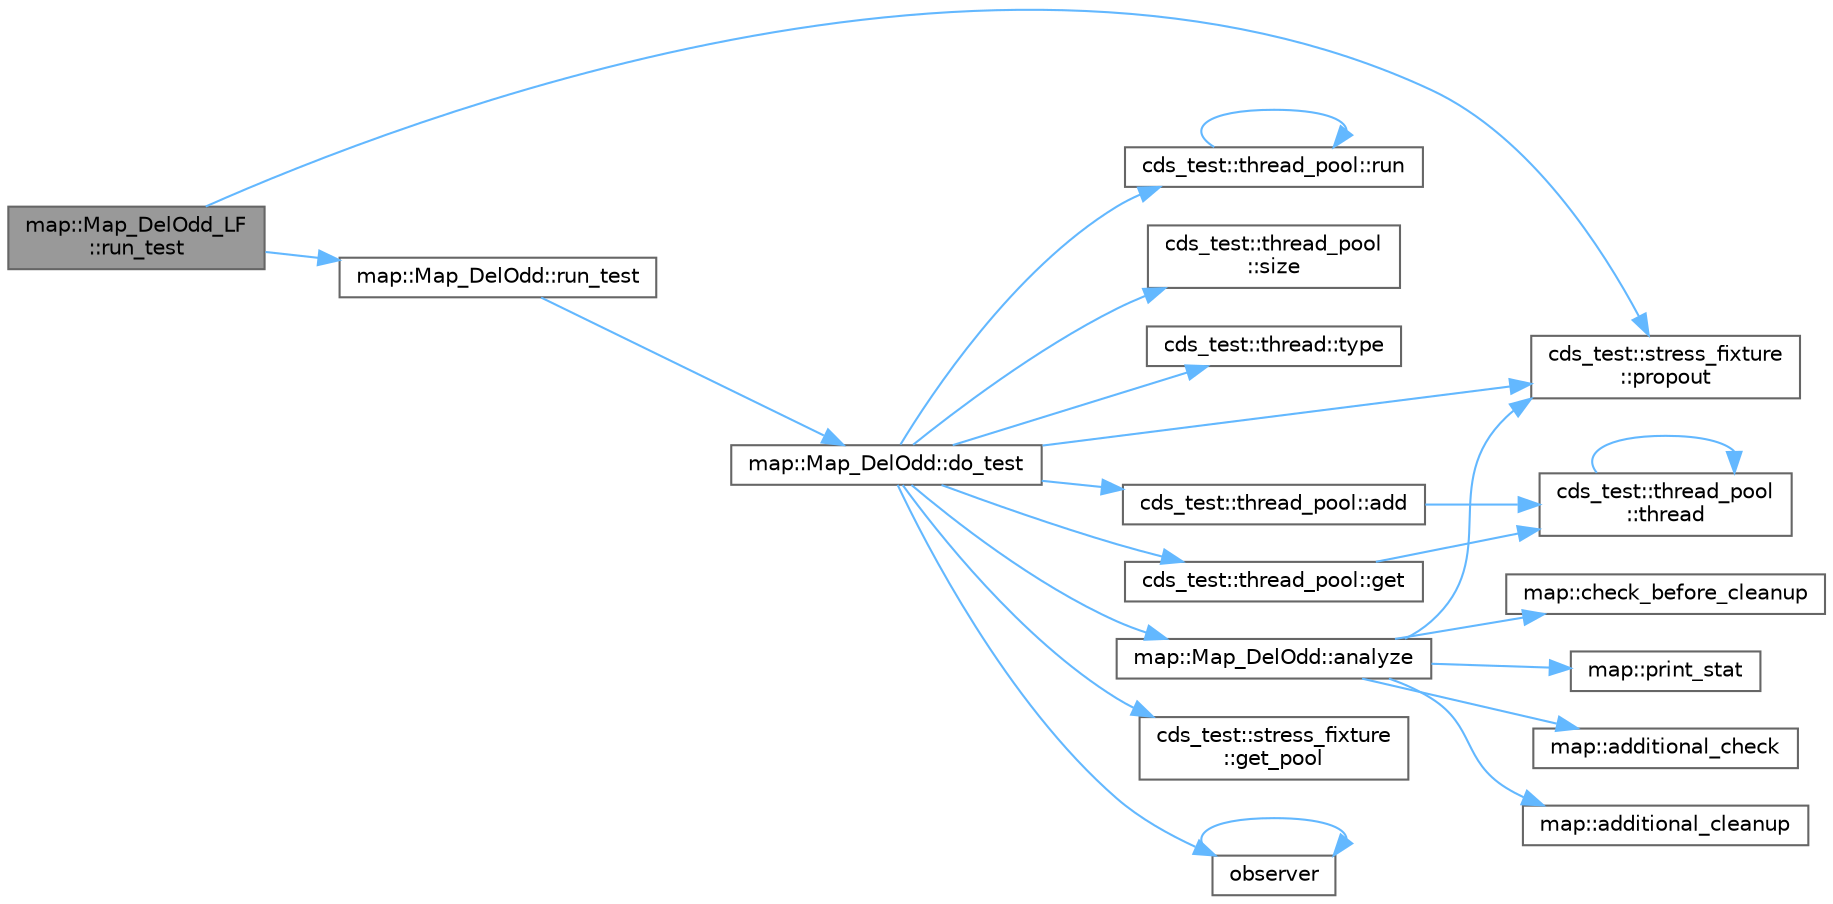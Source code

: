 digraph "map::Map_DelOdd_LF::run_test"
{
 // LATEX_PDF_SIZE
  bgcolor="transparent";
  edge [fontname=Helvetica,fontsize=10,labelfontname=Helvetica,labelfontsize=10];
  node [fontname=Helvetica,fontsize=10,shape=box,height=0.2,width=0.4];
  rankdir="LR";
  Node1 [id="Node000001",label="map::Map_DelOdd_LF\l::run_test",height=0.2,width=0.4,color="gray40", fillcolor="grey60", style="filled", fontcolor="black",tooltip=" "];
  Node1 -> Node2 [id="edge23_Node000001_Node000002",color="steelblue1",style="solid",tooltip=" "];
  Node2 [id="Node000002",label="cds_test::stress_fixture\l::propout",height=0.2,width=0.4,color="grey40", fillcolor="white", style="filled",URL="$classcds__test_1_1stress__fixture.html#ac95548c5a6a26ae75d26744d66b92786",tooltip=" "];
  Node1 -> Node3 [id="edge24_Node000001_Node000003",color="steelblue1",style="solid",tooltip=" "];
  Node3 [id="Node000003",label="map::Map_DelOdd::run_test",height=0.2,width=0.4,color="grey40", fillcolor="white", style="filled",URL="$classmap_1_1_map___del_odd.html#a5fe34509027dc6e61d270cff48b87a78",tooltip=" "];
  Node3 -> Node4 [id="edge25_Node000003_Node000004",color="steelblue1",style="solid",tooltip=" "];
  Node4 [id="Node000004",label="map::Map_DelOdd::do_test",height=0.2,width=0.4,color="grey40", fillcolor="white", style="filled",URL="$classmap_1_1_map___del_odd.html#afffcb62b1e8640adeb9d6aaeeb6967f7",tooltip=" "];
  Node4 -> Node5 [id="edge26_Node000004_Node000005",color="steelblue1",style="solid",tooltip=" "];
  Node5 [id="Node000005",label="cds_test::thread_pool::add",height=0.2,width=0.4,color="grey40", fillcolor="white", style="filled",URL="$classcds__test_1_1thread__pool.html#adacf14c99b34b4fb5de31cb8503239a0",tooltip=" "];
  Node5 -> Node6 [id="edge27_Node000005_Node000006",color="steelblue1",style="solid",tooltip=" "];
  Node6 [id="Node000006",label="cds_test::thread_pool\l::thread",height=0.2,width=0.4,color="grey40", fillcolor="white", style="filled",URL="$classcds__test_1_1thread__pool.html#adb314a48b19f4325e5e69e8a60091fce",tooltip=" "];
  Node6 -> Node6 [id="edge28_Node000006_Node000006",color="steelblue1",style="solid",tooltip=" "];
  Node4 -> Node7 [id="edge29_Node000004_Node000007",color="steelblue1",style="solid",tooltip=" "];
  Node7 [id="Node000007",label="map::Map_DelOdd::analyze",height=0.2,width=0.4,color="grey40", fillcolor="white", style="filled",URL="$classmap_1_1_map___del_odd.html#a2e02b13b195f4b78337f1d65dc18939b",tooltip=" "];
  Node7 -> Node8 [id="edge30_Node000007_Node000008",color="steelblue1",style="solid",tooltip=" "];
  Node8 [id="Node000008",label="map::additional_check",height=0.2,width=0.4,color="grey40", fillcolor="white", style="filled",URL="$namespacemap.html#abf01eb7ec42e8e32be1965ab7be97de1",tooltip=" "];
  Node7 -> Node9 [id="edge31_Node000007_Node000009",color="steelblue1",style="solid",tooltip=" "];
  Node9 [id="Node000009",label="map::additional_cleanup",height=0.2,width=0.4,color="grey40", fillcolor="white", style="filled",URL="$namespacemap.html#aef725f909f272838703f7cf878de9037",tooltip=" "];
  Node7 -> Node10 [id="edge32_Node000007_Node000010",color="steelblue1",style="solid",tooltip=" "];
  Node10 [id="Node000010",label="map::check_before_cleanup",height=0.2,width=0.4,color="grey40", fillcolor="white", style="filled",URL="$namespacemap.html#a1a546ddcbf5113cf1425af6743640c5a",tooltip=" "];
  Node7 -> Node11 [id="edge33_Node000007_Node000011",color="steelblue1",style="solid",tooltip=" "];
  Node11 [id="Node000011",label="map::print_stat",height=0.2,width=0.4,color="grey40", fillcolor="white", style="filled",URL="$namespacemap.html#affaa1bcdbbe65cb96e1635be9b803085",tooltip=" "];
  Node7 -> Node2 [id="edge34_Node000007_Node000002",color="steelblue1",style="solid",tooltip=" "];
  Node4 -> Node12 [id="edge35_Node000004_Node000012",color="steelblue1",style="solid",tooltip=" "];
  Node12 [id="Node000012",label="cds_test::thread_pool::get",height=0.2,width=0.4,color="grey40", fillcolor="white", style="filled",URL="$classcds__test_1_1thread__pool.html#a2361900d2078105c856504f9cce5bb43",tooltip=" "];
  Node12 -> Node6 [id="edge36_Node000012_Node000006",color="steelblue1",style="solid",tooltip=" "];
  Node4 -> Node13 [id="edge37_Node000004_Node000013",color="steelblue1",style="solid",tooltip=" "];
  Node13 [id="Node000013",label="cds_test::stress_fixture\l::get_pool",height=0.2,width=0.4,color="grey40", fillcolor="white", style="filled",URL="$classcds__test_1_1stress__fixture.html#af2f87305f631273a6f47c0df3a1bc8be",tooltip=" "];
  Node4 -> Node14 [id="edge38_Node000004_Node000014",color="steelblue1",style="solid",tooltip=" "];
  Node14 [id="Node000014",label="observer",height=0.2,width=0.4,color="grey40", fillcolor="white", style="filled",URL="$test__basics_8cpp.html#ae362ef40752341c76d5edd1d99e46918",tooltip=" "];
  Node14 -> Node14 [id="edge39_Node000014_Node000014",color="steelblue1",style="solid",tooltip=" "];
  Node4 -> Node2 [id="edge40_Node000004_Node000002",color="steelblue1",style="solid",tooltip=" "];
  Node4 -> Node15 [id="edge41_Node000004_Node000015",color="steelblue1",style="solid",tooltip=" "];
  Node15 [id="Node000015",label="cds_test::thread_pool::run",height=0.2,width=0.4,color="grey40", fillcolor="white", style="filled",URL="$classcds__test_1_1thread__pool.html#a64815f020680ea9f18a09ec7cd4ba91c",tooltip=" "];
  Node15 -> Node15 [id="edge42_Node000015_Node000015",color="steelblue1",style="solid",tooltip=" "];
  Node4 -> Node16 [id="edge43_Node000004_Node000016",color="steelblue1",style="solid",tooltip=" "];
  Node16 [id="Node000016",label="cds_test::thread_pool\l::size",height=0.2,width=0.4,color="grey40", fillcolor="white", style="filled",URL="$classcds__test_1_1thread__pool.html#a23de21b354688d4e180f8b9766ed0e49",tooltip=" "];
  Node4 -> Node17 [id="edge44_Node000004_Node000017",color="steelblue1",style="solid",tooltip=" "];
  Node17 [id="Node000017",label="cds_test::thread::type",height=0.2,width=0.4,color="grey40", fillcolor="white", style="filled",URL="$classcds__test_1_1thread.html#ac8c2317fda6984cf6c6d1b0e310ff01b",tooltip=" "];
}
